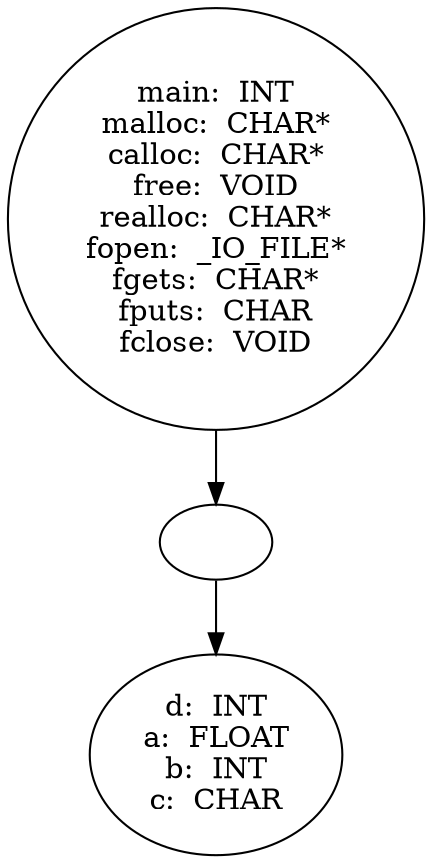 digraph AST {
  "135951641467184" [label="main:  INT
malloc:  CHAR*
calloc:  CHAR*
free:  VOID
realloc:  CHAR*
fopen:  _IO_FILE*
fgets:  CHAR*
fputs:  CHAR
fclose:  VOID"];
  "135951641467184" -> "135951641462768";
  "135951641462768" [label=""];
  "135951641462768" -> "135951641466608";
  "135951641466608" [label="d:  INT
a:  FLOAT
b:  INT
c:  CHAR"];
}
